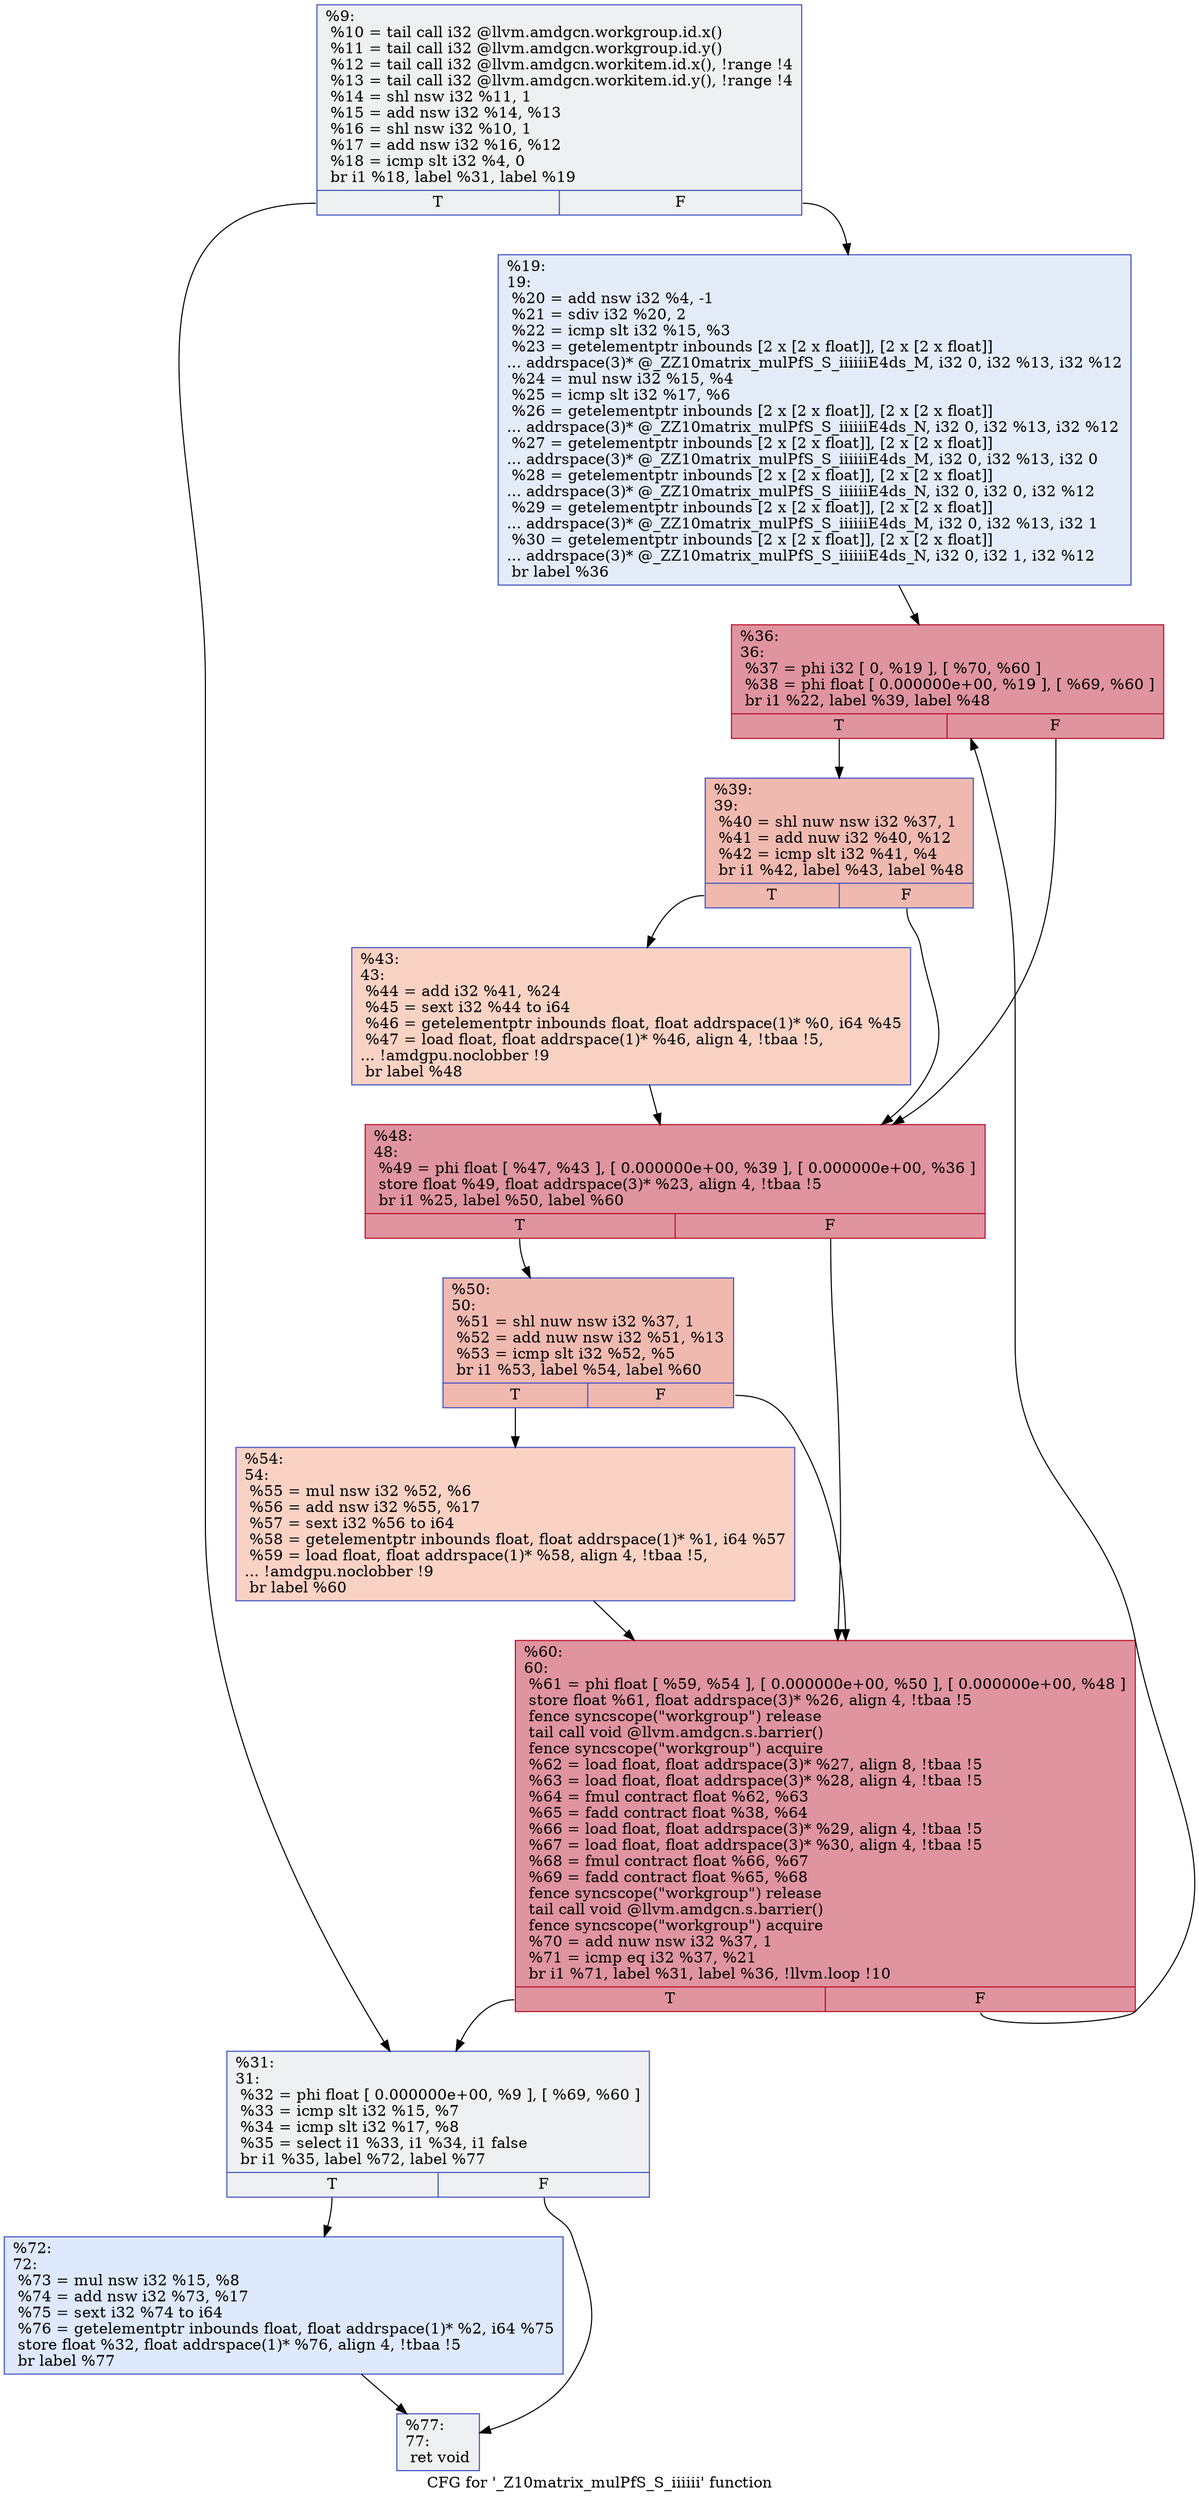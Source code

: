 digraph "CFG for '_Z10matrix_mulPfS_S_iiiiii' function" {
	label="CFG for '_Z10matrix_mulPfS_S_iiiiii' function";

	Node0x579b5e0 [shape=record,color="#3d50c3ff", style=filled, fillcolor="#d9dce170",label="{%9:\l  %10 = tail call i32 @llvm.amdgcn.workgroup.id.x()\l  %11 = tail call i32 @llvm.amdgcn.workgroup.id.y()\l  %12 = tail call i32 @llvm.amdgcn.workitem.id.x(), !range !4\l  %13 = tail call i32 @llvm.amdgcn.workitem.id.y(), !range !4\l  %14 = shl nsw i32 %11, 1\l  %15 = add nsw i32 %14, %13\l  %16 = shl nsw i32 %10, 1\l  %17 = add nsw i32 %16, %12\l  %18 = icmp slt i32 %4, 0\l  br i1 %18, label %31, label %19\l|{<s0>T|<s1>F}}"];
	Node0x579b5e0:s0 -> Node0x579e000;
	Node0x579b5e0:s1 -> Node0x579e090;
	Node0x579e090 [shape=record,color="#3d50c3ff", style=filled, fillcolor="#c1d4f470",label="{%19:\l19:                                               \l  %20 = add nsw i32 %4, -1\l  %21 = sdiv i32 %20, 2\l  %22 = icmp slt i32 %15, %3\l  %23 = getelementptr inbounds [2 x [2 x float]], [2 x [2 x float]]\l... addrspace(3)* @_ZZ10matrix_mulPfS_S_iiiiiiE4ds_M, i32 0, i32 %13, i32 %12\l  %24 = mul nsw i32 %15, %4\l  %25 = icmp slt i32 %17, %6\l  %26 = getelementptr inbounds [2 x [2 x float]], [2 x [2 x float]]\l... addrspace(3)* @_ZZ10matrix_mulPfS_S_iiiiiiE4ds_N, i32 0, i32 %13, i32 %12\l  %27 = getelementptr inbounds [2 x [2 x float]], [2 x [2 x float]]\l... addrspace(3)* @_ZZ10matrix_mulPfS_S_iiiiiiE4ds_M, i32 0, i32 %13, i32 0\l  %28 = getelementptr inbounds [2 x [2 x float]], [2 x [2 x float]]\l... addrspace(3)* @_ZZ10matrix_mulPfS_S_iiiiiiE4ds_N, i32 0, i32 0, i32 %12\l  %29 = getelementptr inbounds [2 x [2 x float]], [2 x [2 x float]]\l... addrspace(3)* @_ZZ10matrix_mulPfS_S_iiiiiiE4ds_M, i32 0, i32 %13, i32 1\l  %30 = getelementptr inbounds [2 x [2 x float]], [2 x [2 x float]]\l... addrspace(3)* @_ZZ10matrix_mulPfS_S_iiiiiiE4ds_N, i32 0, i32 1, i32 %12\l  br label %36\l}"];
	Node0x579e090 -> Node0x579e430;
	Node0x579e000 [shape=record,color="#3d50c3ff", style=filled, fillcolor="#d9dce170",label="{%31:\l31:                                               \l  %32 = phi float [ 0.000000e+00, %9 ], [ %69, %60 ]\l  %33 = icmp slt i32 %15, %7\l  %34 = icmp slt i32 %17, %8\l  %35 = select i1 %33, i1 %34, i1 false\l  br i1 %35, label %72, label %77\l|{<s0>T|<s1>F}}"];
	Node0x579e000:s0 -> Node0x579def0;
	Node0x579e000:s1 -> Node0x579fa70;
	Node0x579e430 [shape=record,color="#b70d28ff", style=filled, fillcolor="#b70d2870",label="{%36:\l36:                                               \l  %37 = phi i32 [ 0, %19 ], [ %70, %60 ]\l  %38 = phi float [ 0.000000e+00, %19 ], [ %69, %60 ]\l  br i1 %22, label %39, label %48\l|{<s0>T|<s1>F}}"];
	Node0x579e430:s0 -> Node0x579fd40;
	Node0x579e430:s1 -> Node0x579fdd0;
	Node0x579fd40 [shape=record,color="#3d50c3ff", style=filled, fillcolor="#de614d70",label="{%39:\l39:                                               \l  %40 = shl nuw nsw i32 %37, 1\l  %41 = add nuw i32 %40, %12\l  %42 = icmp slt i32 %41, %4\l  br i1 %42, label %43, label %48\l|{<s0>T|<s1>F}}"];
	Node0x579fd40:s0 -> Node0x57a00c0;
	Node0x579fd40:s1 -> Node0x579fdd0;
	Node0x57a00c0 [shape=record,color="#3d50c3ff", style=filled, fillcolor="#f4987a70",label="{%43:\l43:                                               \l  %44 = add i32 %41, %24\l  %45 = sext i32 %44 to i64\l  %46 = getelementptr inbounds float, float addrspace(1)* %0, i64 %45\l  %47 = load float, float addrspace(1)* %46, align 4, !tbaa !5,\l... !amdgpu.noclobber !9\l  br label %48\l}"];
	Node0x57a00c0 -> Node0x579fdd0;
	Node0x579fdd0 [shape=record,color="#b70d28ff", style=filled, fillcolor="#b70d2870",label="{%48:\l48:                                               \l  %49 = phi float [ %47, %43 ], [ 0.000000e+00, %39 ], [ 0.000000e+00, %36 ]\l  store float %49, float addrspace(3)* %23, align 4, !tbaa !5\l  br i1 %25, label %50, label %60\l|{<s0>T|<s1>F}}"];
	Node0x579fdd0:s0 -> Node0x57a0e60;
	Node0x579fdd0:s1 -> Node0x579f5a0;
	Node0x57a0e60 [shape=record,color="#3d50c3ff", style=filled, fillcolor="#de614d70",label="{%50:\l50:                                               \l  %51 = shl nuw nsw i32 %37, 1\l  %52 = add nuw nsw i32 %51, %13\l  %53 = icmp slt i32 %52, %5\l  br i1 %53, label %54, label %60\l|{<s0>T|<s1>F}}"];
	Node0x57a0e60:s0 -> Node0x57a1110;
	Node0x57a0e60:s1 -> Node0x579f5a0;
	Node0x57a1110 [shape=record,color="#3d50c3ff", style=filled, fillcolor="#f4987a70",label="{%54:\l54:                                               \l  %55 = mul nsw i32 %52, %6\l  %56 = add nsw i32 %55, %17\l  %57 = sext i32 %56 to i64\l  %58 = getelementptr inbounds float, float addrspace(1)* %1, i64 %57\l  %59 = load float, float addrspace(1)* %58, align 4, !tbaa !5,\l... !amdgpu.noclobber !9\l  br label %60\l}"];
	Node0x57a1110 -> Node0x579f5a0;
	Node0x579f5a0 [shape=record,color="#b70d28ff", style=filled, fillcolor="#b70d2870",label="{%60:\l60:                                               \l  %61 = phi float [ %59, %54 ], [ 0.000000e+00, %50 ], [ 0.000000e+00, %48 ]\l  store float %61, float addrspace(3)* %26, align 4, !tbaa !5\l  fence syncscope(\"workgroup\") release\l  tail call void @llvm.amdgcn.s.barrier()\l  fence syncscope(\"workgroup\") acquire\l  %62 = load float, float addrspace(3)* %27, align 8, !tbaa !5\l  %63 = load float, float addrspace(3)* %28, align 4, !tbaa !5\l  %64 = fmul contract float %62, %63\l  %65 = fadd contract float %38, %64\l  %66 = load float, float addrspace(3)* %29, align 4, !tbaa !5\l  %67 = load float, float addrspace(3)* %30, align 4, !tbaa !5\l  %68 = fmul contract float %66, %67\l  %69 = fadd contract float %65, %68\l  fence syncscope(\"workgroup\") release\l  tail call void @llvm.amdgcn.s.barrier()\l  fence syncscope(\"workgroup\") acquire\l  %70 = add nuw nsw i32 %37, 1\l  %71 = icmp eq i32 %37, %21\l  br i1 %71, label %31, label %36, !llvm.loop !10\l|{<s0>T|<s1>F}}"];
	Node0x579f5a0:s0 -> Node0x579e000;
	Node0x579f5a0:s1 -> Node0x579e430;
	Node0x579def0 [shape=record,color="#3d50c3ff", style=filled, fillcolor="#b5cdfa70",label="{%72:\l72:                                               \l  %73 = mul nsw i32 %15, %8\l  %74 = add nsw i32 %73, %17\l  %75 = sext i32 %74 to i64\l  %76 = getelementptr inbounds float, float addrspace(1)* %2, i64 %75\l  store float %32, float addrspace(1)* %76, align 4, !tbaa !5\l  br label %77\l}"];
	Node0x579def0 -> Node0x579fa70;
	Node0x579fa70 [shape=record,color="#3d50c3ff", style=filled, fillcolor="#d9dce170",label="{%77:\l77:                                               \l  ret void\l}"];
}
